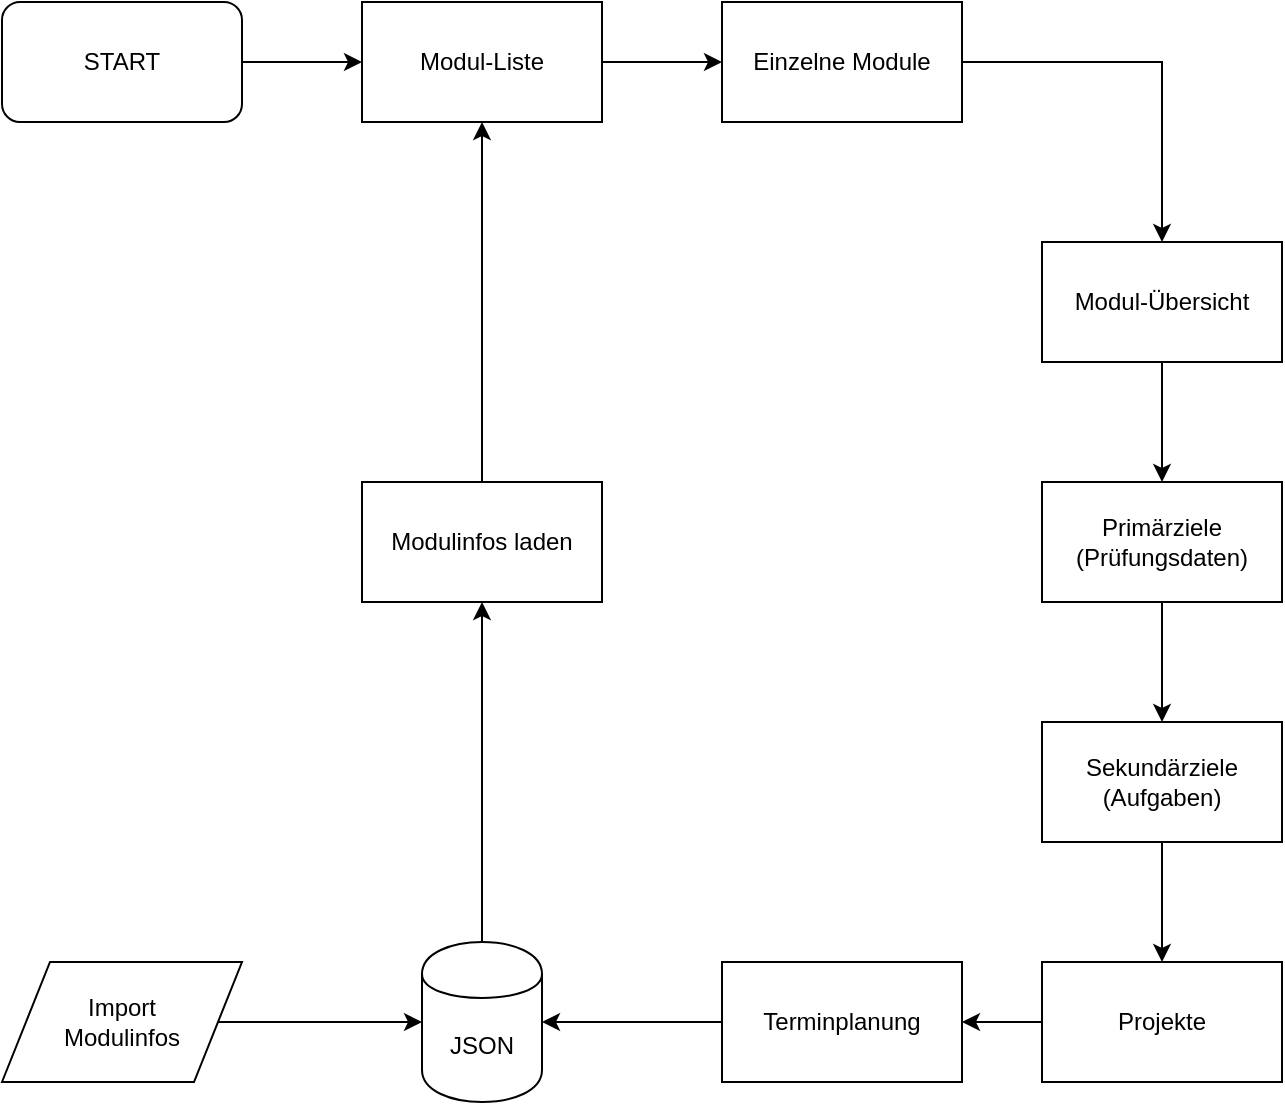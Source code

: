 <mxfile version="12.0.2" type="github" pages="1"><diagram id="FOUlbNUEA4hM7LdKpbhy" name="Page-1"><mxGraphModel dx="543" dy="514" grid="1" gridSize="10" guides="1" tooltips="1" connect="1" arrows="1" fold="1" page="1" pageScale="1" pageWidth="827" pageHeight="1169" math="0" shadow="0"><root><mxCell id="0"/><mxCell id="1" parent="0"/><mxCell id="BiY-vaMeD5na9Hjq4u55-12" value="" style="edgeStyle=orthogonalEdgeStyle;rounded=0;orthogonalLoop=1;jettySize=auto;html=1;" edge="1" parent="1" source="BiY-vaMeD5na9Hjq4u55-1" target="BiY-vaMeD5na9Hjq4u55-2"><mxGeometry relative="1" as="geometry"/></mxCell><mxCell id="BiY-vaMeD5na9Hjq4u55-1" value="START" style="rounded=1;whiteSpace=wrap;html=1;" vertex="1" parent="1"><mxGeometry x="40" y="60" width="120" height="60" as="geometry"/></mxCell><mxCell id="BiY-vaMeD5na9Hjq4u55-13" value="" style="edgeStyle=orthogonalEdgeStyle;rounded=0;orthogonalLoop=1;jettySize=auto;html=1;" edge="1" parent="1" source="BiY-vaMeD5na9Hjq4u55-2" target="BiY-vaMeD5na9Hjq4u55-3"><mxGeometry relative="1" as="geometry"/></mxCell><mxCell id="BiY-vaMeD5na9Hjq4u55-2" value="Modul-Liste" style="rounded=0;whiteSpace=wrap;html=1;" vertex="1" parent="1"><mxGeometry x="220" y="60" width="120" height="60" as="geometry"/></mxCell><mxCell id="BiY-vaMeD5na9Hjq4u55-15" value="" style="edgeStyle=orthogonalEdgeStyle;rounded=0;orthogonalLoop=1;jettySize=auto;html=1;entryX=0.5;entryY=0;entryDx=0;entryDy=0;" edge="1" parent="1" source="BiY-vaMeD5na9Hjq4u55-3" target="BiY-vaMeD5na9Hjq4u55-4"><mxGeometry relative="1" as="geometry"><mxPoint x="600" y="90" as="targetPoint"/></mxGeometry></mxCell><mxCell id="BiY-vaMeD5na9Hjq4u55-3" value="Einzelne Module" style="rounded=0;whiteSpace=wrap;html=1;" vertex="1" parent="1"><mxGeometry x="400" y="60" width="120" height="60" as="geometry"/></mxCell><mxCell id="BiY-vaMeD5na9Hjq4u55-16" value="" style="edgeStyle=orthogonalEdgeStyle;rounded=0;orthogonalLoop=1;jettySize=auto;html=1;" edge="1" parent="1" source="BiY-vaMeD5na9Hjq4u55-4" target="BiY-vaMeD5na9Hjq4u55-5"><mxGeometry relative="1" as="geometry"/></mxCell><mxCell id="BiY-vaMeD5na9Hjq4u55-4" value="Modul-Übersicht" style="rounded=0;whiteSpace=wrap;html=1;" vertex="1" parent="1"><mxGeometry x="560" y="180" width="120" height="60" as="geometry"/></mxCell><mxCell id="BiY-vaMeD5na9Hjq4u55-17" value="" style="edgeStyle=orthogonalEdgeStyle;rounded=0;orthogonalLoop=1;jettySize=auto;html=1;" edge="1" parent="1" source="BiY-vaMeD5na9Hjq4u55-5" target="BiY-vaMeD5na9Hjq4u55-6"><mxGeometry relative="1" as="geometry"/></mxCell><mxCell id="BiY-vaMeD5na9Hjq4u55-5" value="Primärziele&lt;br&gt;(Prüfungsdaten)" style="rounded=0;whiteSpace=wrap;html=1;" vertex="1" parent="1"><mxGeometry x="560" y="300" width="120" height="60" as="geometry"/></mxCell><mxCell id="BiY-vaMeD5na9Hjq4u55-18" value="" style="edgeStyle=orthogonalEdgeStyle;rounded=0;orthogonalLoop=1;jettySize=auto;html=1;" edge="1" parent="1" source="BiY-vaMeD5na9Hjq4u55-6" target="BiY-vaMeD5na9Hjq4u55-7"><mxGeometry relative="1" as="geometry"/></mxCell><mxCell id="BiY-vaMeD5na9Hjq4u55-6" value="Sekundärziele&lt;br&gt;(Aufgaben)" style="rounded=0;whiteSpace=wrap;html=1;" vertex="1" parent="1"><mxGeometry x="560" y="420" width="120" height="60" as="geometry"/></mxCell><mxCell id="BiY-vaMeD5na9Hjq4u55-19" value="" style="edgeStyle=orthogonalEdgeStyle;rounded=0;orthogonalLoop=1;jettySize=auto;html=1;" edge="1" parent="1" source="BiY-vaMeD5na9Hjq4u55-7" target="BiY-vaMeD5na9Hjq4u55-8"><mxGeometry relative="1" as="geometry"/></mxCell><mxCell id="BiY-vaMeD5na9Hjq4u55-7" value="Projekte" style="rounded=0;whiteSpace=wrap;html=1;" vertex="1" parent="1"><mxGeometry x="560" y="540" width="120" height="60" as="geometry"/></mxCell><mxCell id="BiY-vaMeD5na9Hjq4u55-21" value="" style="edgeStyle=orthogonalEdgeStyle;rounded=0;orthogonalLoop=1;jettySize=auto;html=1;entryX=1;entryY=0.5;entryDx=0;entryDy=0;" edge="1" parent="1" source="BiY-vaMeD5na9Hjq4u55-8" target="BiY-vaMeD5na9Hjq4u55-9"><mxGeometry relative="1" as="geometry"><mxPoint x="320" y="570" as="targetPoint"/></mxGeometry></mxCell><mxCell id="BiY-vaMeD5na9Hjq4u55-8" value="Terminplanung" style="rounded=0;whiteSpace=wrap;html=1;" vertex="1" parent="1"><mxGeometry x="400" y="540" width="120" height="60" as="geometry"/></mxCell><mxCell id="BiY-vaMeD5na9Hjq4u55-24" value="" style="edgeStyle=orthogonalEdgeStyle;rounded=0;orthogonalLoop=1;jettySize=auto;html=1;entryX=0.5;entryY=1;entryDx=0;entryDy=0;" edge="1" parent="1" source="BiY-vaMeD5na9Hjq4u55-9" target="BiY-vaMeD5na9Hjq4u55-22"><mxGeometry relative="1" as="geometry"><mxPoint x="280" y="450" as="targetPoint"/></mxGeometry></mxCell><mxCell id="BiY-vaMeD5na9Hjq4u55-9" value="JSON" style="shape=cylinder;whiteSpace=wrap;html=1;boundedLbl=1;backgroundOutline=1;" vertex="1" parent="1"><mxGeometry x="250" y="530" width="60" height="80" as="geometry"/></mxCell><mxCell id="BiY-vaMeD5na9Hjq4u55-26" value="" style="edgeStyle=orthogonalEdgeStyle;rounded=0;orthogonalLoop=1;jettySize=auto;html=1;entryX=0.5;entryY=1;entryDx=0;entryDy=0;" edge="1" parent="1" source="BiY-vaMeD5na9Hjq4u55-22" target="BiY-vaMeD5na9Hjq4u55-2"><mxGeometry relative="1" as="geometry"><mxPoint x="280" y="220" as="targetPoint"/></mxGeometry></mxCell><mxCell id="BiY-vaMeD5na9Hjq4u55-22" value="Modulinfos laden" style="rounded=0;whiteSpace=wrap;html=1;" vertex="1" parent="1"><mxGeometry x="220" y="300" width="120" height="60" as="geometry"/></mxCell><mxCell id="BiY-vaMeD5na9Hjq4u55-29" value="" style="edgeStyle=orthogonalEdgeStyle;rounded=0;orthogonalLoop=1;jettySize=auto;html=1;entryX=0;entryY=0.5;entryDx=0;entryDy=0;" edge="1" parent="1" source="BiY-vaMeD5na9Hjq4u55-27" target="BiY-vaMeD5na9Hjq4u55-9"><mxGeometry relative="1" as="geometry"><mxPoint x="240" y="570" as="targetPoint"/></mxGeometry></mxCell><mxCell id="BiY-vaMeD5na9Hjq4u55-27" value="Import&lt;br&gt;Modulinfos" style="shape=parallelogram;perimeter=parallelogramPerimeter;whiteSpace=wrap;html=1;" vertex="1" parent="1"><mxGeometry x="40" y="540" width="120" height="60" as="geometry"/></mxCell></root></mxGraphModel></diagram></mxfile>